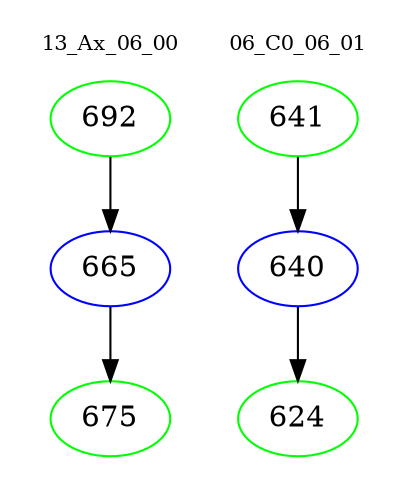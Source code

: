 digraph{
subgraph cluster_0 {
color = white
label = "13_Ax_06_00";
fontsize=10;
T0_692 [label="692", color="green"]
T0_692 -> T0_665 [color="black"]
T0_665 [label="665", color="blue"]
T0_665 -> T0_675 [color="black"]
T0_675 [label="675", color="green"]
}
subgraph cluster_1 {
color = white
label = "06_C0_06_01";
fontsize=10;
T1_641 [label="641", color="green"]
T1_641 -> T1_640 [color="black"]
T1_640 [label="640", color="blue"]
T1_640 -> T1_624 [color="black"]
T1_624 [label="624", color="green"]
}
}
